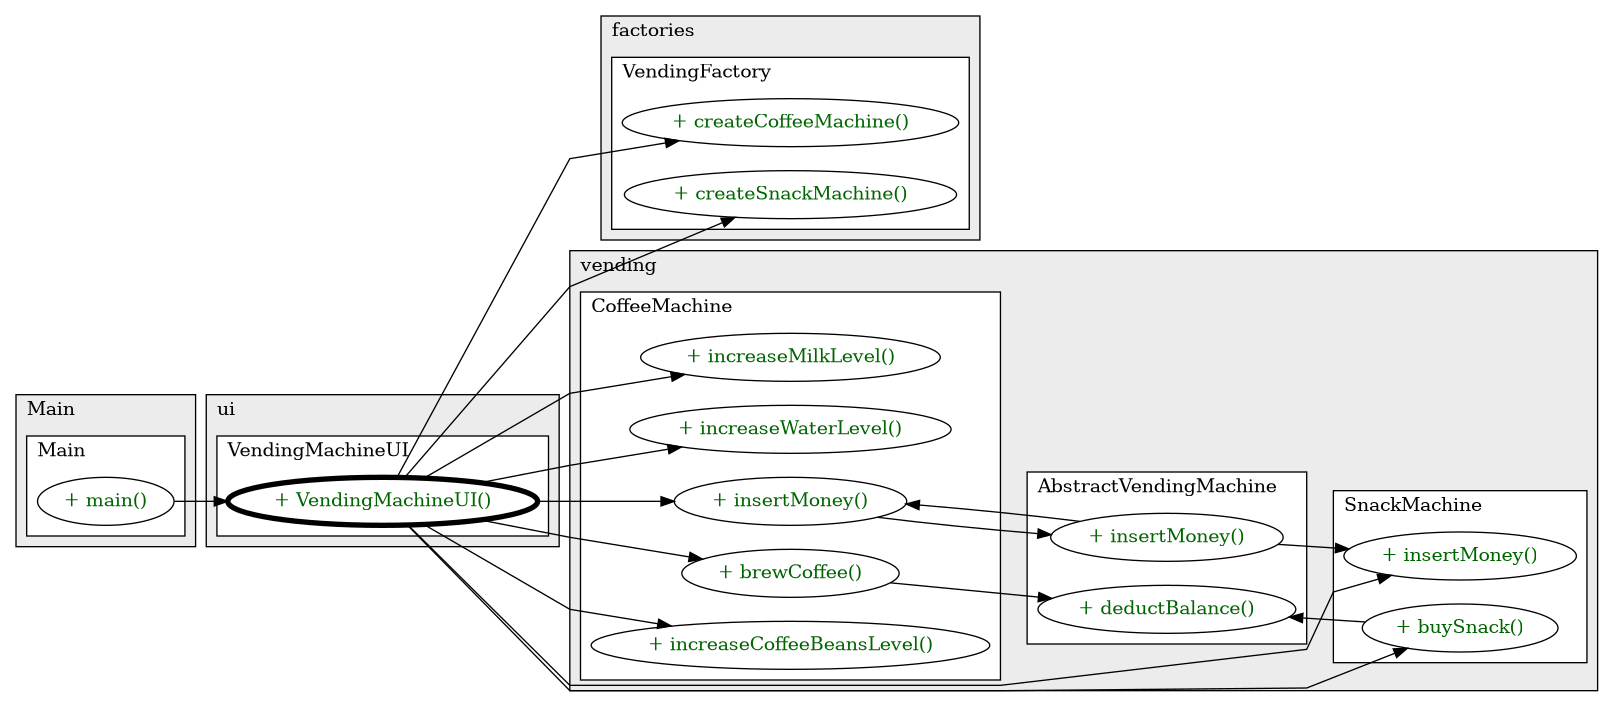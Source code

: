 @startuml

/' diagram meta data start
config=CallConfiguration;
{
  "rootMethod": "ui.VendingMachineUI#VendingMachineUI()",
  "projectClassification": {
    "searchMode": "OpenProject", // OpenProject, AllProjects
    "includedProjects": "",
    "pathEndKeywords": "*.impl",
    "isClientPath": "",
    "isClientName": "",
    "isTestPath": "",
    "isTestName": "",
    "isMappingPath": "",
    "isMappingName": "",
    "isDataAccessPath": "",
    "isDataAccessName": "",
    "isDataStructurePath": "",
    "isDataStructureName": "",
    "isInterfaceStructuresPath": "",
    "isInterfaceStructuresName": "",
    "isEntryPointPath": "",
    "isEntryPointName": "",
    "treatFinalFieldsAsMandatory": false
  },
  "graphRestriction": {
    "classPackageExcludeFilter": "",
    "classPackageIncludeFilter": "",
    "classNameExcludeFilter": "",
    "classNameIncludeFilter": "",
    "methodNameExcludeFilter": "",
    "methodNameIncludeFilter": "",
    "removeByInheritance": "", // inheritance/annotation based filtering is done in a second step
    "removeByAnnotation": "",
    "removeByClassPackage": "", // cleanup the graph after inheritance/annotation based filtering is done
    "removeByClassName": "",
    "cutMappings": false,
    "cutEnum": true,
    "cutTests": true,
    "cutClient": true,
    "cutDataAccess": true,
    "cutInterfaceStructures": true,
    "cutDataStructures": true,
    "cutGetterAndSetter": true,
    "cutConstructors": true
  },
  "graphTraversal": {
    "forwardDepth": 3,
    "backwardDepth": 3,
    "classPackageExcludeFilter": "",
    "classPackageIncludeFilter": "",
    "classNameExcludeFilter": "",
    "classNameIncludeFilter": "",
    "methodNameExcludeFilter": "",
    "methodNameIncludeFilter": "",
    "hideMappings": false,
    "hideDataStructures": false,
    "hidePrivateMethods": true,
    "hideInterfaceCalls": true, // indirection: implementation -> interface (is hidden) -> implementation
    "onlyShowApplicationEntryPoints": false, // root node is included
    "useMethodCallsForStructureDiagram": "ForwardOnly" // ForwardOnly, BothDirections, No
  },
  "details": {
    "aggregation": "GroupByClass", // ByClass, GroupByClass, None
    "showMethodParametersTypes": false,
    "showMethodParametersNames": false,
    "showMethodReturnType": false,
    "showPackageLevels": 2,
    "showCallOrder": false,
    "edgeMode": "MethodsOnly", // TypesOnly, MethodsOnly, TypesAndMethods, MethodsAndDirectTypeUsage
    "showDetailedClassStructure": false
  },
  "rootClass": "ui.VendingMachineUI",
  "extensionCallbackMethod": "" // qualified.class.name#methodName - signature: public static String method(String)
}
diagram meta data end '/



digraph g {
    rankdir="LR"
    splines=polyline
    

'nodes 
subgraph cluster_1327306968 { 
   	label=factories
	labeljust=l
	fillcolor="#ececec"
	style=filled
   
   subgraph cluster_2037127379 { 
   	label=VendingFactory
	labeljust=l
	fillcolor=white
	style=filled
   
   VendingFactory1327306968XXXcreateCoffeeMachine1808118735[
	label="+ createCoffeeMachine()"
	style=filled
	fillcolor=white
	tooltip="VendingFactory

&#10;  Creates a new CoffeeMachine instance with the specified name.&#10; &#10;  @param name The name of the coffee machine.&#10;  @return A new CoffeeMachine instance with the given name.&#10; "
	fontcolor=darkgreen
];

VendingFactory1327306968XXXcreateSnackMachine1808118735[
	label="+ createSnackMachine()"
	style=filled
	fillcolor=white
	tooltip="VendingFactory

&#10;  Creates a new SnackMachine instance with the specified name.&#10; &#10;  @param name The name of the snack machine.&#10;  @return A new SnackMachine instance with the given name.&#10; "
	fontcolor=darkgreen
];
} 
} 

subgraph cluster_2390489 { 
   	label=Main
	labeljust=l
	fillcolor="#ececec"
	style=filled
   
   subgraph cluster_1706522830 { 
   	label=Main
	labeljust=l
	fillcolor=white
	style=filled
   
   Main2390489XXXmain1859653459[
	label="+ main()"
	style=filled
	fillcolor=white
	tooltip="Main

&#10;  The main method starts the application by initializing the VendingMachineUI.&#10; &#10;  @param args The command-line arguments (not used in this application).&#10; "
	fontcolor=darkgreen
];
} 
} 

subgraph cluster_347467037 { 
   	label=vending
	labeljust=l
	fillcolor="#ececec"
	style=filled
   
   subgraph cluster_1056893635 { 
   	label=AbstractVendingMachine
	labeljust=l
	fillcolor=white
	style=filled
   
   AbstractVendingMachine347467037XXXdeductBalance104431[
	label="+ deductBalance()"
	style=filled
	fillcolor=white
	tooltip="AbstractVendingMachine

&#10;  Deducts a specified amount from the vending machine balance.&#10; &#10;  @param priceInCents The amount to deduct from the balance in cents.&#10; "
	fontcolor=darkgreen
];

AbstractVendingMachine347467037XXXinsertMoney104431[
	label="+ insertMoney()"
	style=filled
	fillcolor=white
	tooltip="AbstractVendingMachine

&#10;  Inserts money into the vending machine balance in cents.&#10; &#10;  @param cents The amount of money in cents to insert.&#10;  @throws VendingException If the inserted money exceeds the maximum capacity of the vending machine.&#10; "
	fontcolor=darkgreen
];
} 

subgraph cluster_1828946006 { 
   	label=CoffeeMachine
	labeljust=l
	fillcolor=white
	style=filled
   
   CoffeeMachine347467037XXXbrewCoffee104431[
	label="+ brewCoffee()"
	style=filled
	fillcolor=white
	tooltip="CoffeeMachine

&#10;  Brew coffee using the provided coffee ID.&#10;  @param id The ID of the coffee product to brew.&#10;  @throws VendingException if the provided ID is invalid, there is insufficient balance,&#10;  or there are insufficient resources to brew the coffee.&#10; "
	fontcolor=darkgreen
];

CoffeeMachine347467037XXXincreaseCoffeeBeansLevel104431[
	label="+ increaseCoffeeBeansLevel()"
	style=filled
	fillcolor=white
	tooltip="CoffeeMachine

&#10;  Increase the coffee beans level in the coffee machine.&#10;  @param amount The amount of coffee beans to increase.&#10;  @throws IllegalArgumentException if the amount is invalid.&#10; "
	fontcolor=darkgreen
];

CoffeeMachine347467037XXXincreaseMilkLevel104431[
	label="+ increaseMilkLevel()"
	style=filled
	fillcolor=white
	tooltip="CoffeeMachine

&#10;  Increase the milk level in the coffee machine.&#10;  @param amount The amount of milk to increase.&#10;  @throws IllegalArgumentException if the amount is invalid.&#10; "
	fontcolor=darkgreen
];

CoffeeMachine347467037XXXincreaseWaterLevel104431[
	label="+ increaseWaterLevel()"
	style=filled
	fillcolor=white
	tooltip="CoffeeMachine

&#10;  Increase the water level in the coffee machine.&#10;  @param amount The amount of water to increase.&#10;  @throws IllegalArgumentException if the amount is invalid.&#10; "
	fontcolor=darkgreen
];

CoffeeMachine347467037XXXinsertMoney104431[
	label="+ insertMoney()"
	style=filled
	fillcolor=white
	tooltip="CoffeeMachine

&#10;  Inserts money into the vending machine balance in cents.&#10; &#10;  @param cents The amount of money in cents to insert.&#10;  @throws VendingException If the inserted money exceeds the maximum capacity of the vending machine.&#10; "
	fontcolor=darkgreen
];
} 

subgraph cluster_493750634 { 
   	label=SnackMachine
	labeljust=l
	fillcolor=white
	style=filled
   
   SnackMachine347467037XXXbuySnack104431[
	label="+ buySnack()"
	style=filled
	fillcolor=white
	tooltip="SnackMachine

&#10;  Buys a snack from the snack machine using the provided snack ID.&#10; &#10;  @param id The ID of the snack product to buy.&#10;  @throws VendingException If an error occurs during the purchase process.&#10; "
	fontcolor=darkgreen
];

SnackMachine347467037XXXinsertMoney104431[
	label="+ insertMoney()"
	style=filled
	fillcolor=white
	tooltip="SnackMachine

&#10;  Inserts money into the snack machine.&#10; &#10;  @param cents The amount of money in cents to insert.&#10;  @throws VendingException If an error occurs during money insertion.&#10; "
	fontcolor=darkgreen
];
} 
} 

subgraph cluster_3732 { 
   	label=ui
	labeljust=l
	fillcolor="#ececec"
	style=filled
   
   subgraph cluster_492343480 { 
   	label=VendingMachineUI
	labeljust=l
	fillcolor=white
	style=filled
   
   VendingMachineUI3732XXXVendingMachineUI0[
	label="+ VendingMachineUI()"
	style=filled
	fillcolor=white
	tooltip="VendingMachineUI

&#10;  Constructs a new VendingMachineUI and initializes the user interface.&#10; "
	penwidth=4
	fontcolor=darkgreen
];
} 
} 

'edges    
AbstractVendingMachine347467037XXXinsertMoney104431 -> CoffeeMachine347467037XXXinsertMoney104431;
AbstractVendingMachine347467037XXXinsertMoney104431 -> SnackMachine347467037XXXinsertMoney104431;
CoffeeMachine347467037XXXbrewCoffee104431 -> AbstractVendingMachine347467037XXXdeductBalance104431;
CoffeeMachine347467037XXXinsertMoney104431 -> AbstractVendingMachine347467037XXXinsertMoney104431;
Main2390489XXXmain1859653459 -> VendingMachineUI3732XXXVendingMachineUI0;
SnackMachine347467037XXXbuySnack104431 -> AbstractVendingMachine347467037XXXdeductBalance104431;
VendingMachineUI3732XXXVendingMachineUI0 -> CoffeeMachine347467037XXXbrewCoffee104431;
VendingMachineUI3732XXXVendingMachineUI0 -> CoffeeMachine347467037XXXincreaseCoffeeBeansLevel104431;
VendingMachineUI3732XXXVendingMachineUI0 -> CoffeeMachine347467037XXXincreaseMilkLevel104431;
VendingMachineUI3732XXXVendingMachineUI0 -> CoffeeMachine347467037XXXincreaseWaterLevel104431;
VendingMachineUI3732XXXVendingMachineUI0 -> CoffeeMachine347467037XXXinsertMoney104431;
VendingMachineUI3732XXXVendingMachineUI0 -> SnackMachine347467037XXXbuySnack104431;
VendingMachineUI3732XXXVendingMachineUI0 -> SnackMachine347467037XXXinsertMoney104431;
VendingMachineUI3732XXXVendingMachineUI0 -> VendingFactory1327306968XXXcreateCoffeeMachine1808118735;
VendingMachineUI3732XXXVendingMachineUI0 -> VendingFactory1327306968XXXcreateSnackMachine1808118735;
    
}
@enduml